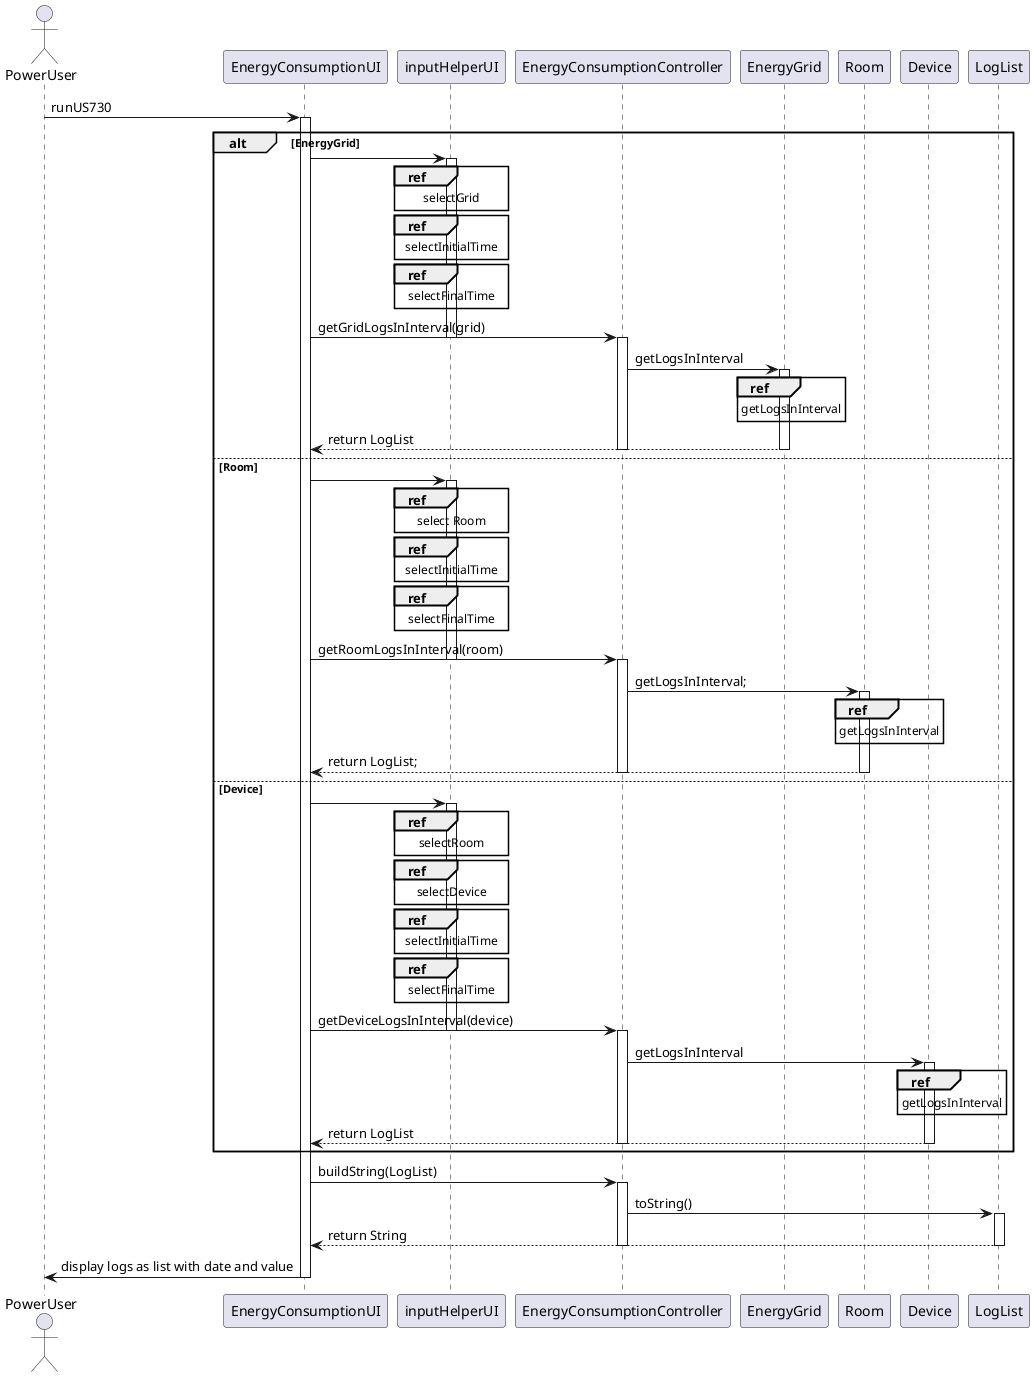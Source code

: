 @startuml

actor PowerUser
PowerUser -> EnergyConsumptionUI: runUS730
alt EnergyGrid
activate EnergyConsumptionUI
EnergyConsumptionUI -> inputHelperUI
ref over inputHelperUI
selectGrid
end ref
activate inputHelperUI
ref over inputHelperUI
selectInitialTime
end ref
ref over inputHelperUI
selectFinalTime
end ref
EnergyConsumptionUI -> EnergyConsumptionController: getGridLogsInInterval(grid)
deactivate inputHelperUI
activate EnergyConsumptionController
EnergyConsumptionController -> EnergyGrid: getLogsInInterval
activate EnergyGrid
ref over EnergyGrid
getLogsInInterval
end ref
EnergyGrid --> EnergyConsumptionUI: return LogList
deactivate EnergyGrid
deactivate EnergyConsumptionController
else Room
EnergyConsumptionUI -> inputHelperUI
activate inputHelperUI
ref over inputHelperUI
select Room
end ref
ref over inputHelperUI
selectInitialTime
end ref
ref over inputHelperUI
selectFinalTime
end ref
EnergyConsumptionUI -> EnergyConsumptionController: getRoomLogsInInterval(room)
deactivate inputHelperUI
activate EnergyConsumptionController
EnergyConsumptionController -> Room: getLogsInInterval;
activate Room
ref over Room
getLogsInInterval
end ref
Room --> EnergyConsumptionUI: return LogList;
deactivate EnergyConsumptionController
deactivate Room
else Device
EnergyConsumptionUI -> inputHelperUI
activate inputHelperUI
ref over inputHelperUI
selectRoom
end ref
ref over inputHelperUI
selectDevice
end ref
ref over inputHelperUI
selectInitialTime
end ref
ref over inputHelperUI
selectFinalTime
end ref
EnergyConsumptionUI -> EnergyConsumptionController: getDeviceLogsInInterval(device)
deactivate inputHelperUI
activate EnergyConsumptionController
EnergyConsumptionController -> Device: getLogsInInterval
activate Device
ref over Device
getLogsInInterval
end ref
Device --> EnergyConsumptionUI: return LogList
deactivate Device
deactivate EnergyConsumptionController
end
EnergyConsumptionUI -> EnergyConsumptionController: buildString(LogList)
activate EnergyConsumptionController
EnergyConsumptionController -> LogList: toString()
activate LogList
LogList --> EnergyConsumptionUI: return String
deactivate LogList
deactivate EnergyConsumptionController
EnergyConsumptionUI -> PowerUser: display logs as list with date and value
deactivate EnergyConsumptionUI
@enduml